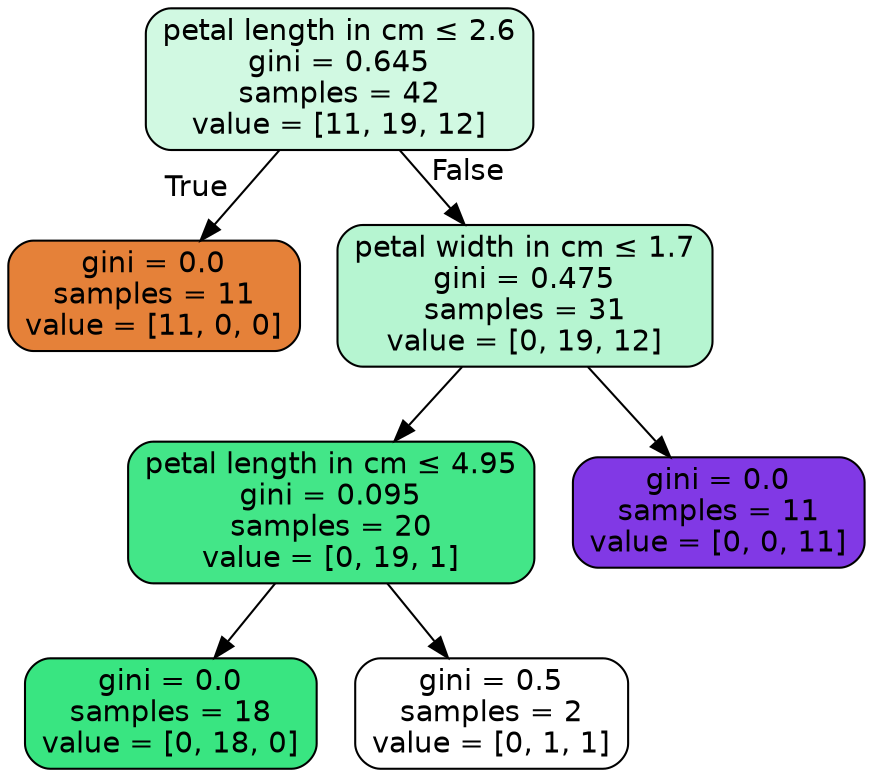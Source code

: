 digraph Tree {
node [shape=box, style="filled, rounded", color="black", fontname="helvetica"] ;
edge [fontname="helvetica"] ;
0 [label=<petal length in cm &le; 2.6<br/>gini = 0.645<br/>samples = 42<br/>value = [11, 19, 12]>, fillcolor="#d1f9e2"] ;
1 [label=<gini = 0.0<br/>samples = 11<br/>value = [11, 0, 0]>, fillcolor="#e58139"] ;
0 -> 1 [labeldistance=2.5, labelangle=45, headlabel="True"] ;
2 [label=<petal width in cm &le; 1.7<br/>gini = 0.475<br/>samples = 31<br/>value = [0, 19, 12]>, fillcolor="#b6f5d1"] ;
0 -> 2 [labeldistance=2.5, labelangle=-45, headlabel="False"] ;
3 [label=<petal length in cm &le; 4.95<br/>gini = 0.095<br/>samples = 20<br/>value = [0, 19, 1]>, fillcolor="#43e688"] ;
2 -> 3 ;
4 [label=<gini = 0.0<br/>samples = 18<br/>value = [0, 18, 0]>, fillcolor="#39e581"] ;
3 -> 4 ;
5 [label=<gini = 0.5<br/>samples = 2<br/>value = [0, 1, 1]>, fillcolor="#ffffff"] ;
3 -> 5 ;
6 [label=<gini = 0.0<br/>samples = 11<br/>value = [0, 0, 11]>, fillcolor="#8139e5"] ;
2 -> 6 ;
}